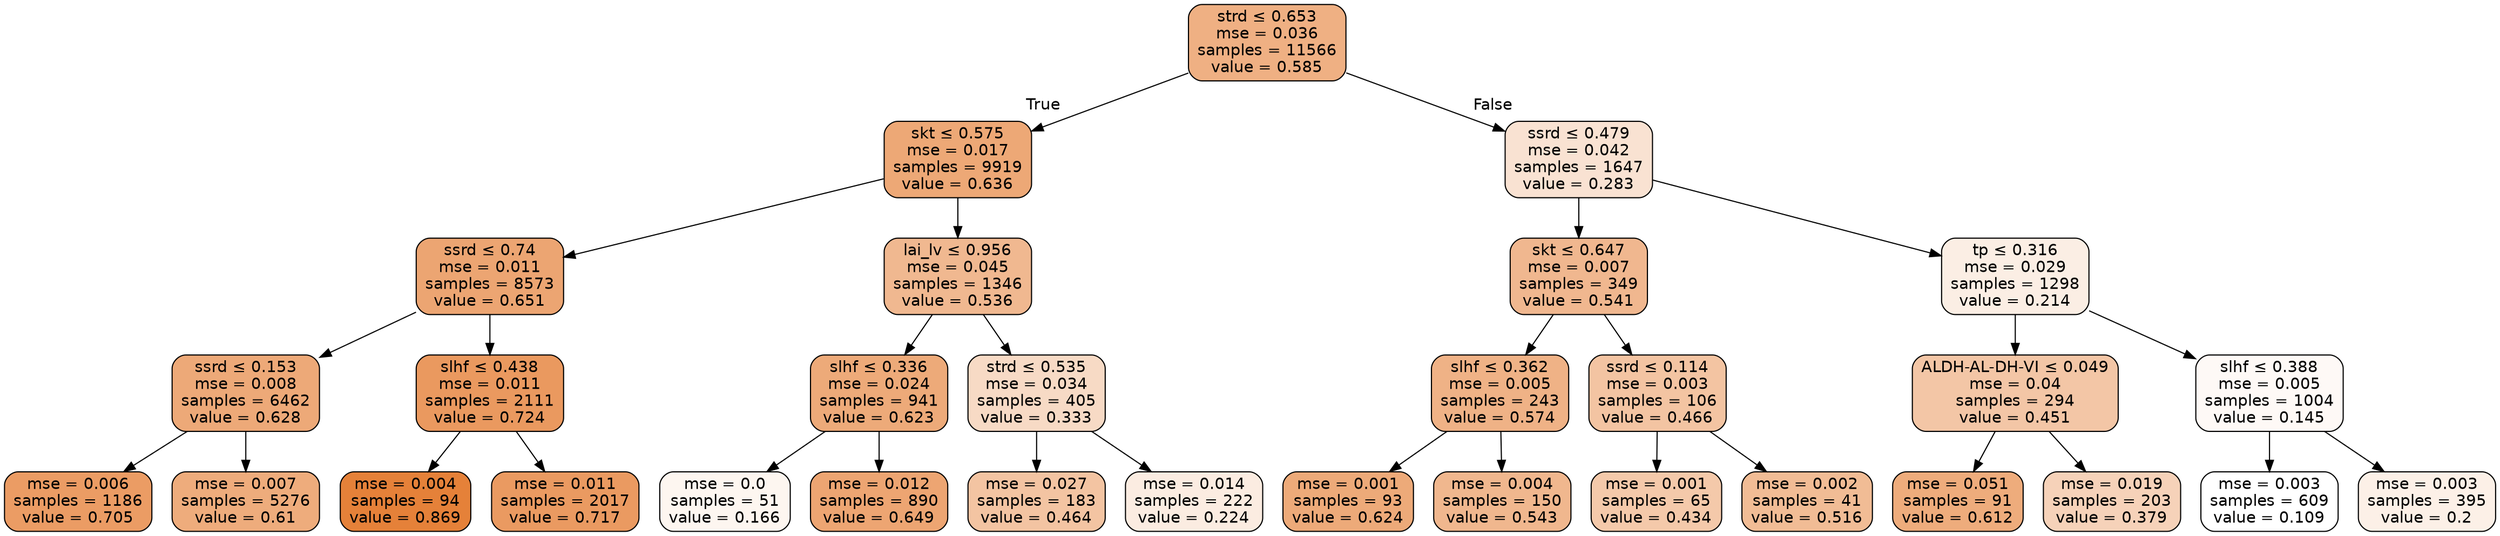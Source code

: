 digraph Tree {
node [shape=box, style="filled, rounded", color="black", fontname=helvetica] ;
edge [fontname=helvetica] ;
0 [label=<strd &le; 0.653<br/>mse = 0.036<br/>samples = 11566<br/>value = 0.585>, fillcolor="#efb083"] ;
1 [label=<skt &le; 0.575<br/>mse = 0.017<br/>samples = 9919<br/>value = 0.636>, fillcolor="#eda876"] ;
0 -> 1 [labeldistance=2.5, labelangle=45, headlabel="True"] ;
2 [label=<ssrd &le; 0.74<br/>mse = 0.011<br/>samples = 8573<br/>value = 0.651>, fillcolor="#eca572"] ;
1 -> 2 ;
3 [label=<ssrd &le; 0.153<br/>mse = 0.008<br/>samples = 6462<br/>value = 0.628>, fillcolor="#eda978"] ;
2 -> 3 ;
4 [label=<mse = 0.006<br/>samples = 1186<br/>value = 0.705>, fillcolor="#eb9c64"] ;
3 -> 4 ;
5 [label=<mse = 0.007<br/>samples = 5276<br/>value = 0.61>, fillcolor="#eeac7c"] ;
3 -> 5 ;
6 [label=<slhf &le; 0.438<br/>mse = 0.011<br/>samples = 2111<br/>value = 0.724>, fillcolor="#ea995f"] ;
2 -> 6 ;
7 [label=<mse = 0.004<br/>samples = 94<br/>value = 0.869>, fillcolor="#e58139"] ;
6 -> 7 ;
8 [label=<mse = 0.011<br/>samples = 2017<br/>value = 0.717>, fillcolor="#ea9a61"] ;
6 -> 8 ;
9 [label=<lai_lv &le; 0.956<br/>mse = 0.045<br/>samples = 1346<br/>value = 0.536>, fillcolor="#f0b890"] ;
1 -> 9 ;
10 [label=<slhf &le; 0.336<br/>mse = 0.024<br/>samples = 941<br/>value = 0.623>, fillcolor="#edaa79"] ;
9 -> 10 ;
11 [label=<mse = 0.0<br/>samples = 51<br/>value = 0.166>, fillcolor="#fdf6f0"] ;
10 -> 11 ;
12 [label=<mse = 0.012<br/>samples = 890<br/>value = 0.649>, fillcolor="#eda572"] ;
10 -> 12 ;
13 [label=<strd &le; 0.535<br/>mse = 0.034<br/>samples = 405<br/>value = 0.333>, fillcolor="#f7dac5"] ;
9 -> 13 ;
14 [label=<mse = 0.027<br/>samples = 183<br/>value = 0.464>, fillcolor="#f3c4a2"] ;
13 -> 14 ;
15 [label=<mse = 0.014<br/>samples = 222<br/>value = 0.224>, fillcolor="#fbece1"] ;
13 -> 15 ;
16 [label=<ssrd &le; 0.479<br/>mse = 0.042<br/>samples = 1647<br/>value = 0.283>, fillcolor="#f9e2d2"] ;
0 -> 16 [labeldistance=2.5, labelangle=-45, headlabel="False"] ;
17 [label=<skt &le; 0.647<br/>mse = 0.007<br/>samples = 349<br/>value = 0.541>, fillcolor="#f0b78f"] ;
16 -> 17 ;
18 [label=<slhf &le; 0.362<br/>mse = 0.005<br/>samples = 243<br/>value = 0.574>, fillcolor="#efb286"] ;
17 -> 18 ;
19 [label=<mse = 0.001<br/>samples = 93<br/>value = 0.624>, fillcolor="#edaa79"] ;
18 -> 19 ;
20 [label=<mse = 0.004<br/>samples = 150<br/>value = 0.543>, fillcolor="#f0b78e"] ;
18 -> 20 ;
21 [label=<ssrd &le; 0.114<br/>mse = 0.003<br/>samples = 106<br/>value = 0.466>, fillcolor="#f3c4a2"] ;
17 -> 21 ;
22 [label=<mse = 0.001<br/>samples = 65<br/>value = 0.434>, fillcolor="#f4c9aa"] ;
21 -> 22 ;
23 [label=<mse = 0.002<br/>samples = 41<br/>value = 0.516>, fillcolor="#f1bc95"] ;
21 -> 23 ;
24 [label=<tp &le; 0.316<br/>mse = 0.029<br/>samples = 1298<br/>value = 0.214>, fillcolor="#fbeee4"] ;
16 -> 24 ;
25 [label=<ALDH-AL-DH-VI &le; 0.049<br/>mse = 0.04<br/>samples = 294<br/>value = 0.451>, fillcolor="#f3c6a6"] ;
24 -> 25 ;
26 [label=<mse = 0.051<br/>samples = 91<br/>value = 0.612>, fillcolor="#eeac7c"] ;
25 -> 26 ;
27 [label=<mse = 0.019<br/>samples = 203<br/>value = 0.379>, fillcolor="#f6d2b9"] ;
25 -> 27 ;
28 [label=<slhf &le; 0.388<br/>mse = 0.005<br/>samples = 1004<br/>value = 0.145>, fillcolor="#fef9f6"] ;
24 -> 28 ;
29 [label=<mse = 0.003<br/>samples = 609<br/>value = 0.109>, fillcolor="#ffffff"] ;
28 -> 29 ;
30 [label=<mse = 0.003<br/>samples = 395<br/>value = 0.2>, fillcolor="#fcf0e7"] ;
28 -> 30 ;
}